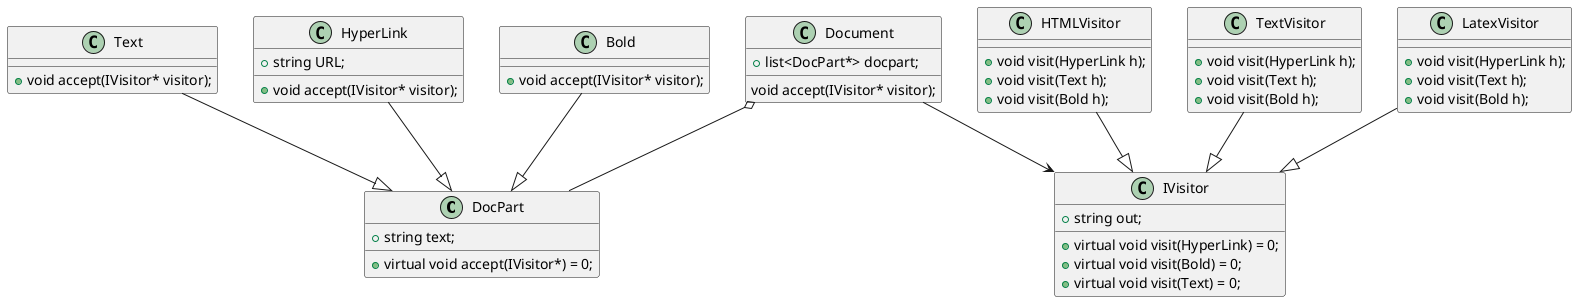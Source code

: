 @startuml

class DocPart {
    +string text;
    +virtual void accept(IVisitor*) = 0;
}

class IVisitor {
    +string out;
    +virtual void visit(HyperLink) = 0;
    +virtual void visit(Bold) = 0;
    +virtual void visit(Text) = 0;
}

class Text {
    +void accept(IVisitor* visitor);
}

class HyperLink {
    +string URL;
    +void accept(IVisitor* visitor);
}

class Bold {
    +void accept(IVisitor* visitor);
}

class HTMLVisitor {
    +void visit(HyperLink h);
    +void visit(Text h);
    +void visit(Bold h);
}

class TextVisitor {
    +void visit(HyperLink h);
    +void visit(Text h);
    +void visit(Bold h);
}

class LatexVisitor {
    +void visit(HyperLink h);
    +void visit(Text h);
    +void visit(Bold h);
}

class Document {
    +list<DocPart*> docpart;
    void accept(IVisitor* visitor);
}

LatexVisitor --|> IVisitor
TextVisitor --|> IVisitor
HTMLVisitor --|> IVisitor

Text --|> DocPart
HyperLink --|> DocPart
Bold --|> DocPart

Document o-- DocPart
Document --> IVisitor

@enduml